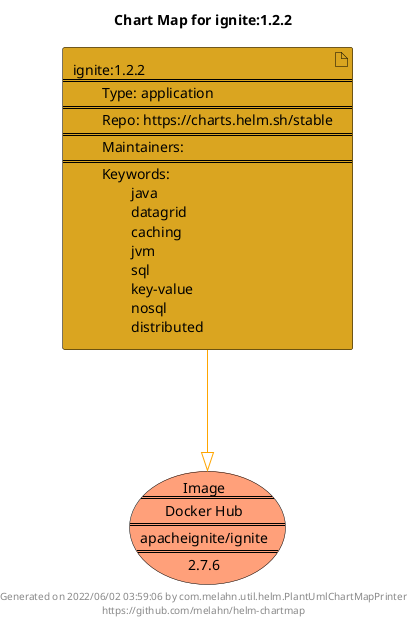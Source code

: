 @startuml
skinparam linetype ortho
skinparam backgroundColor white
skinparam usecaseBorderColor black
skinparam usecaseArrowColor LightSlateGray
skinparam artifactBorderColor black
skinparam artifactArrowColor LightSlateGray

title Chart Map for ignite:1.2.2

'There is one referenced Helm Chart
artifact "ignite:1.2.2\n====\n\tType: application\n====\n\tRepo: https://charts.helm.sh/stable\n====\n\tMaintainers: \n====\n\tKeywords: \n\t\tjava\n\t\tdatagrid\n\t\tcaching\n\t\tjvm\n\t\tsql\n\t\tkey-value\n\t\tnosql\n\t\tdistributed" as ignite_1_2_2 #GoldenRod

'There is one referenced Docker Image
usecase "Image\n====\nDocker Hub\n====\napacheignite/ignite\n====\n2.7.6" as apacheignite_ignite_2_7_6 #LightSalmon

'Chart Dependencies
ignite_1_2_2--[#orange]-|>apacheignite_ignite_2_7_6

center footer Generated on 2022/06/02 03:59:06 by com.melahn.util.helm.PlantUmlChartMapPrinter\nhttps://github.com/melahn/helm-chartmap
@enduml
